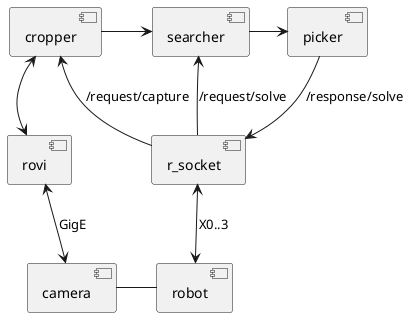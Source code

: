 @startuml
component [cropper]
component [searcher]
component [picker]
component [r_socket]
component [rovi]
component [r_socket]
component [robot]
component [camera]

camera <-up-> rovi : GigE
rovi <-up-> cropper
cropper -right-> searcher
searcher -right-> picker
r_socket -up-> cropper : /request/capture
r_socket -up-> searcher : /request/solve
r_socket <-up- picker : /response/solve
r_socket <-down-> robot : X0..3
camera -right- robot
@enduml
